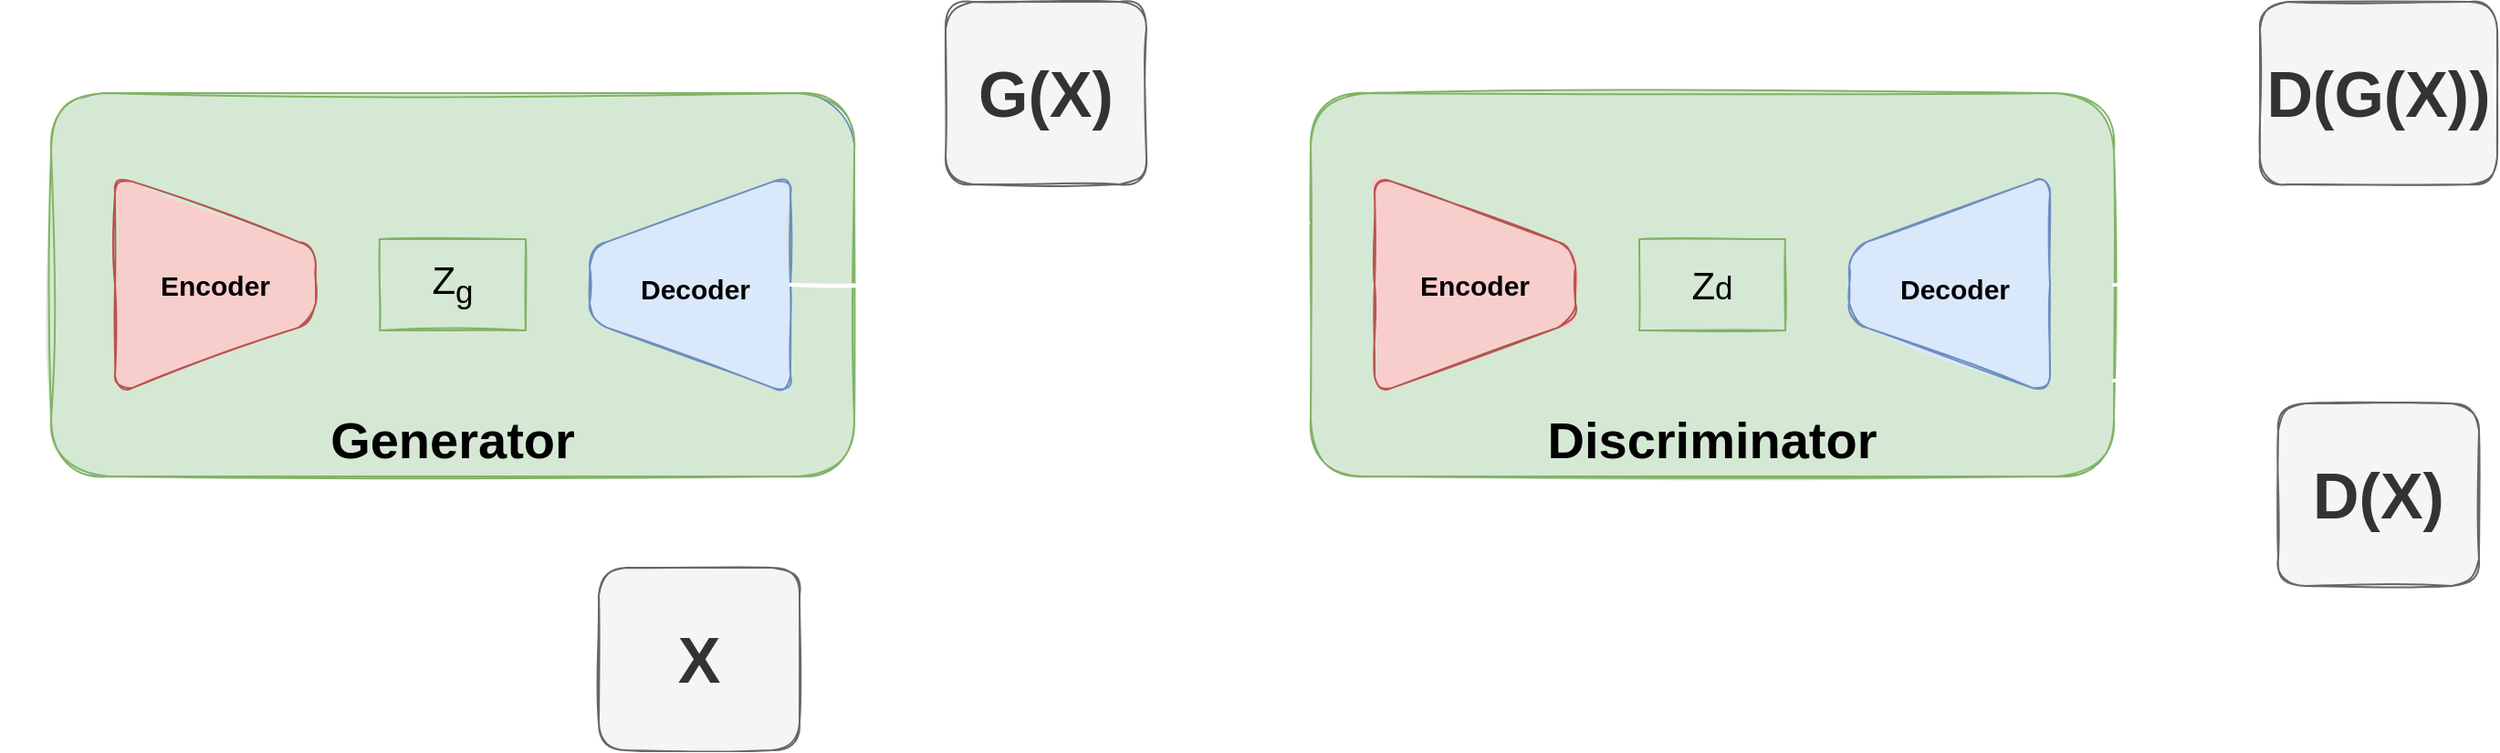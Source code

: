 <mxfile version="16.6.4" type="github">
  <diagram id="3DTcssEhtMqmmN864RM6" name="第 1 页">
    <mxGraphModel dx="1497" dy="734" grid="1" gridSize="10" guides="1" tooltips="1" connect="1" arrows="1" fold="1" page="1" pageScale="1" pageWidth="1169" pageHeight="827" background="none" math="0" shadow="0">
      <root>
        <mxCell id="0" />
        <mxCell id="1" parent="0" />
        <mxCell id="TSHKYTENZhJb_ykjJrxP-28" style="edgeStyle=orthogonalEdgeStyle;rounded=0;sketch=1;jumpStyle=none;orthogonalLoop=1;jettySize=auto;html=1;entryX=0;entryY=0.5;entryDx=0;entryDy=0;shadow=0;fontSize=15;fontColor=#000000;targetPerimeterSpacing=0;strokeColor=#FFFFFF;strokeWidth=2;" edge="1" parent="1" source="TSHKYTENZhJb_ykjJrxP-2" target="TSHKYTENZhJb_ykjJrxP-1">
          <mxGeometry relative="1" as="geometry" />
        </mxCell>
        <mxCell id="TSHKYTENZhJb_ykjJrxP-29" style="edgeStyle=orthogonalEdgeStyle;rounded=0;sketch=1;jumpStyle=none;orthogonalLoop=1;jettySize=auto;html=1;entryX=0;entryY=0.619;entryDx=0;entryDy=0;entryPerimeter=0;shadow=0;fontSize=15;fontColor=#000000;targetPerimeterSpacing=0;strokeColor=#FFFFFF;strokeWidth=2;" edge="1" parent="1" source="TSHKYTENZhJb_ykjJrxP-2" target="TSHKYTENZhJb_ykjJrxP-13">
          <mxGeometry relative="1" as="geometry" />
        </mxCell>
        <mxCell id="TSHKYTENZhJb_ykjJrxP-2" value="&lt;h1&gt;&lt;font style=&quot;font-size: 35px&quot;&gt;X&lt;/font&gt;&lt;/h1&gt;" style="rounded=1;whiteSpace=wrap;html=1;shadow=0;glass=0;fillStyle=solid;fillColor=#f5f5f5;strokeColor=#666666;fontColor=#333333;sketch=1;" vertex="1" parent="1">
          <mxGeometry x="360" y="500" width="110" height="100" as="geometry" />
        </mxCell>
        <mxCell id="TSHKYTENZhJb_ykjJrxP-11" value="" style="group;fillColor=#dae8fc;strokeColor=#6c8ebf;rounded=1;" vertex="1" connectable="0" parent="1">
          <mxGeometry x="60" y="240" width="440" height="210" as="geometry" />
        </mxCell>
        <mxCell id="TSHKYTENZhJb_ykjJrxP-1" value="&lt;span style=&quot;font-size: 28px&quot;&gt;&lt;b&gt;Generator&lt;/b&gt;&lt;/span&gt;" style="rounded=1;whiteSpace=wrap;html=1;shadow=0;glass=0;fillStyle=solid;sketch=1;verticalAlign=bottom;fillColor=#d5e8d4;strokeColor=#82b366;" vertex="1" parent="TSHKYTENZhJb_ykjJrxP-11">
          <mxGeometry width="440" height="210" as="geometry" />
        </mxCell>
        <mxCell id="TSHKYTENZhJb_ykjJrxP-5" value="" style="shape=trapezoid;perimeter=trapezoidPerimeter;whiteSpace=wrap;html=1;fixedSize=1;rounded=1;shadow=0;glass=0;sketch=1;fillStyle=solid;fontSize=28;fillColor=#f8cecc;rotation=90;size=40;strokeColor=#b85450;align=center;" vertex="1" parent="TSHKYTENZhJb_ykjJrxP-11">
          <mxGeometry x="30" y="50" width="120" height="110" as="geometry" />
        </mxCell>
        <mxCell id="TSHKYTENZhJb_ykjJrxP-7" value="&lt;font color=&quot;#000000&quot; size=&quot;1&quot;&gt;&lt;b style=&quot;font-size: 15px&quot;&gt;Encoder&lt;/b&gt;&lt;/font&gt;" style="text;html=1;strokeColor=none;fillColor=none;align=center;verticalAlign=middle;whiteSpace=wrap;rounded=0;shadow=0;glass=0;sketch=1;fillStyle=solid;fontSize=13;fontColor=#E6E6E6;" vertex="1" parent="TSHKYTENZhJb_ykjJrxP-11">
          <mxGeometry x="60" y="90" width="60" height="30" as="geometry" />
        </mxCell>
        <mxCell id="TSHKYTENZhJb_ykjJrxP-8" value="&lt;span style=&quot;font-size: 21px&quot;&gt;Z&lt;sub&gt;g&lt;/sub&gt;&lt;/span&gt;" style="rounded=0;whiteSpace=wrap;html=1;shadow=0;glass=0;sketch=1;fillStyle=solid;fontSize=15;fillColor=#d5e8d4;strokeColor=#82b366;" vertex="1" parent="TSHKYTENZhJb_ykjJrxP-11">
          <mxGeometry x="180" y="80" width="80" height="50" as="geometry" />
        </mxCell>
        <mxCell id="TSHKYTENZhJb_ykjJrxP-9" value="" style="shape=trapezoid;perimeter=trapezoidPerimeter;whiteSpace=wrap;html=1;fixedSize=1;rounded=1;shadow=0;glass=0;sketch=1;fillStyle=solid;fontSize=28;fillColor=#dae8fc;rotation=-90;size=40;strokeColor=#6c8ebf;align=center;" vertex="1" parent="TSHKYTENZhJb_ykjJrxP-11">
          <mxGeometry x="290" y="50" width="120" height="110" as="geometry" />
        </mxCell>
        <mxCell id="TSHKYTENZhJb_ykjJrxP-10" value="&lt;font style=&quot;font-size: 15px&quot;&gt;&lt;b&gt;Decoder&lt;/b&gt;&lt;/font&gt;" style="text;html=1;strokeColor=none;fillColor=none;align=center;verticalAlign=middle;whiteSpace=wrap;rounded=0;shadow=0;glass=0;sketch=1;fillStyle=solid;fontSize=21;fontColor=#000000;" vertex="1" parent="TSHKYTENZhJb_ykjJrxP-11">
          <mxGeometry x="323" y="90" width="60" height="30" as="geometry" />
        </mxCell>
        <mxCell id="TSHKYTENZhJb_ykjJrxP-12" value="" style="group" vertex="1" connectable="0" parent="1">
          <mxGeometry x="750" y="240" width="440" height="210" as="geometry" />
        </mxCell>
        <mxCell id="TSHKYTENZhJb_ykjJrxP-13" value="&lt;span style=&quot;font-size: 28px&quot;&gt;&lt;b&gt;Discriminator&lt;/b&gt;&lt;/span&gt;" style="rounded=1;whiteSpace=wrap;html=1;shadow=0;glass=0;fillStyle=solid;sketch=1;verticalAlign=bottom;fillColor=#d5e8d4;strokeColor=#82b366;" vertex="1" parent="TSHKYTENZhJb_ykjJrxP-12">
          <mxGeometry width="440" height="210" as="geometry" />
        </mxCell>
        <mxCell id="TSHKYTENZhJb_ykjJrxP-14" value="" style="shape=trapezoid;perimeter=trapezoidPerimeter;whiteSpace=wrap;html=1;fixedSize=1;rounded=1;shadow=0;glass=0;sketch=1;fillStyle=solid;fontSize=28;fillColor=#f8cecc;rotation=90;size=40;strokeColor=#b85450;align=center;" vertex="1" parent="TSHKYTENZhJb_ykjJrxP-12">
          <mxGeometry x="30" y="50" width="120" height="110" as="geometry" />
        </mxCell>
        <mxCell id="TSHKYTENZhJb_ykjJrxP-15" value="&lt;font color=&quot;#000000&quot; size=&quot;1&quot;&gt;&lt;b style=&quot;font-size: 15px&quot;&gt;Encoder&lt;/b&gt;&lt;/font&gt;" style="text;html=1;strokeColor=none;fillColor=none;align=center;verticalAlign=middle;whiteSpace=wrap;rounded=0;shadow=0;glass=0;sketch=1;fillStyle=solid;fontSize=13;fontColor=#E6E6E6;" vertex="1" parent="TSHKYTENZhJb_ykjJrxP-12">
          <mxGeometry x="60" y="90" width="60" height="30" as="geometry" />
        </mxCell>
        <mxCell id="TSHKYTENZhJb_ykjJrxP-16" value="&lt;span style=&quot;font-size: 21px&quot;&gt;Z&lt;/span&gt;&lt;span style=&quot;font-size: 17.5px&quot;&gt;d&lt;/span&gt;" style="rounded=0;whiteSpace=wrap;html=1;shadow=0;glass=0;sketch=1;fillStyle=solid;fontSize=15;fillColor=#d5e8d4;strokeColor=#82b366;" vertex="1" parent="TSHKYTENZhJb_ykjJrxP-12">
          <mxGeometry x="180" y="80" width="80" height="50" as="geometry" />
        </mxCell>
        <mxCell id="TSHKYTENZhJb_ykjJrxP-17" value="" style="shape=trapezoid;perimeter=trapezoidPerimeter;whiteSpace=wrap;html=1;fixedSize=1;rounded=1;shadow=0;glass=0;sketch=1;fillStyle=solid;fontSize=28;fillColor=#dae8fc;rotation=-90;size=40;strokeColor=#6c8ebf;align=center;" vertex="1" parent="TSHKYTENZhJb_ykjJrxP-12">
          <mxGeometry x="290" y="50" width="120" height="110" as="geometry" />
        </mxCell>
        <mxCell id="TSHKYTENZhJb_ykjJrxP-18" value="&lt;font style=&quot;font-size: 15px&quot;&gt;&lt;b&gt;Decoder&lt;/b&gt;&lt;/font&gt;" style="text;html=1;strokeColor=none;fillColor=none;align=center;verticalAlign=middle;whiteSpace=wrap;rounded=0;shadow=0;glass=0;sketch=1;fillStyle=solid;fontSize=21;fontColor=#000000;" vertex="1" parent="TSHKYTENZhJb_ykjJrxP-12">
          <mxGeometry x="323" y="90" width="60" height="30" as="geometry" />
        </mxCell>
        <mxCell id="TSHKYTENZhJb_ykjJrxP-32" style="edgeStyle=orthogonalEdgeStyle;rounded=0;sketch=1;jumpStyle=none;orthogonalLoop=1;jettySize=auto;html=1;entryX=0.002;entryY=0.338;entryDx=0;entryDy=0;entryPerimeter=0;shadow=0;fontSize=15;fontColor=#000000;targetPerimeterSpacing=0;strokeColor=#FFFFFF;strokeWidth=2;" edge="1" parent="1" source="TSHKYTENZhJb_ykjJrxP-30" target="TSHKYTENZhJb_ykjJrxP-13">
          <mxGeometry relative="1" as="geometry" />
        </mxCell>
        <mxCell id="TSHKYTENZhJb_ykjJrxP-30" value="&lt;h1&gt;&lt;font style=&quot;font-size: 35px&quot;&gt;G(X)&lt;/font&gt;&lt;/h1&gt;" style="rounded=1;whiteSpace=wrap;html=1;shadow=0;glass=0;fillStyle=solid;fillColor=#f5f5f5;strokeColor=#666666;fontColor=#333333;sketch=1;" vertex="1" parent="1">
          <mxGeometry x="550" y="190" width="110" height="100" as="geometry" />
        </mxCell>
        <mxCell id="TSHKYTENZhJb_ykjJrxP-31" style="edgeStyle=orthogonalEdgeStyle;rounded=0;sketch=1;jumpStyle=none;orthogonalLoop=1;jettySize=auto;html=1;entryX=0;entryY=0.5;entryDx=0;entryDy=0;shadow=0;fontSize=15;fontColor=#000000;targetPerimeterSpacing=0;strokeColor=#FFFFFF;strokeWidth=2;" edge="1" parent="1" source="TSHKYTENZhJb_ykjJrxP-9" target="TSHKYTENZhJb_ykjJrxP-30">
          <mxGeometry relative="1" as="geometry" />
        </mxCell>
        <mxCell id="TSHKYTENZhJb_ykjJrxP-33" value="&lt;h1&gt;&lt;span style=&quot;font-size: 35px&quot;&gt;D(X)&lt;/span&gt;&lt;/h1&gt;" style="rounded=1;whiteSpace=wrap;html=1;shadow=0;glass=0;fillStyle=solid;fillColor=#f5f5f5;strokeColor=#666666;fontColor=#333333;sketch=1;" vertex="1" parent="1">
          <mxGeometry x="1280" y="410" width="110" height="100" as="geometry" />
        </mxCell>
        <mxCell id="TSHKYTENZhJb_ykjJrxP-34" value="&lt;h1&gt;&lt;span style=&quot;font-size: 35px&quot;&gt;D(G(X))&lt;/span&gt;&lt;/h1&gt;" style="rounded=1;whiteSpace=wrap;html=1;shadow=0;glass=0;fillStyle=solid;fillColor=#f5f5f5;strokeColor=#666666;fontColor=#333333;sketch=1;" vertex="1" parent="1">
          <mxGeometry x="1270" y="190" width="130" height="100" as="geometry" />
        </mxCell>
        <mxCell id="TSHKYTENZhJb_ykjJrxP-35" style="edgeStyle=orthogonalEdgeStyle;rounded=0;sketch=1;jumpStyle=none;orthogonalLoop=1;jettySize=auto;html=1;entryX=-0.008;entryY=0.58;entryDx=0;entryDy=0;entryPerimeter=0;shadow=0;fontSize=15;fontColor=#000000;targetPerimeterSpacing=0;strokeColor=#FFFFFF;strokeWidth=2;" edge="1" parent="1" source="TSHKYTENZhJb_ykjJrxP-13" target="TSHKYTENZhJb_ykjJrxP-34">
          <mxGeometry relative="1" as="geometry" />
        </mxCell>
        <mxCell id="TSHKYTENZhJb_ykjJrxP-36" style="edgeStyle=orthogonalEdgeStyle;rounded=0;sketch=1;jumpStyle=none;orthogonalLoop=1;jettySize=auto;html=1;exitX=1;exitY=0.75;exitDx=0;exitDy=0;entryX=0;entryY=0.5;entryDx=0;entryDy=0;shadow=0;fontSize=15;fontColor=#000000;targetPerimeterSpacing=0;strokeColor=#FFFFFF;strokeWidth=2;" edge="1" parent="1" source="TSHKYTENZhJb_ykjJrxP-13" target="TSHKYTENZhJb_ykjJrxP-33">
          <mxGeometry relative="1" as="geometry" />
        </mxCell>
      </root>
    </mxGraphModel>
  </diagram>
</mxfile>
